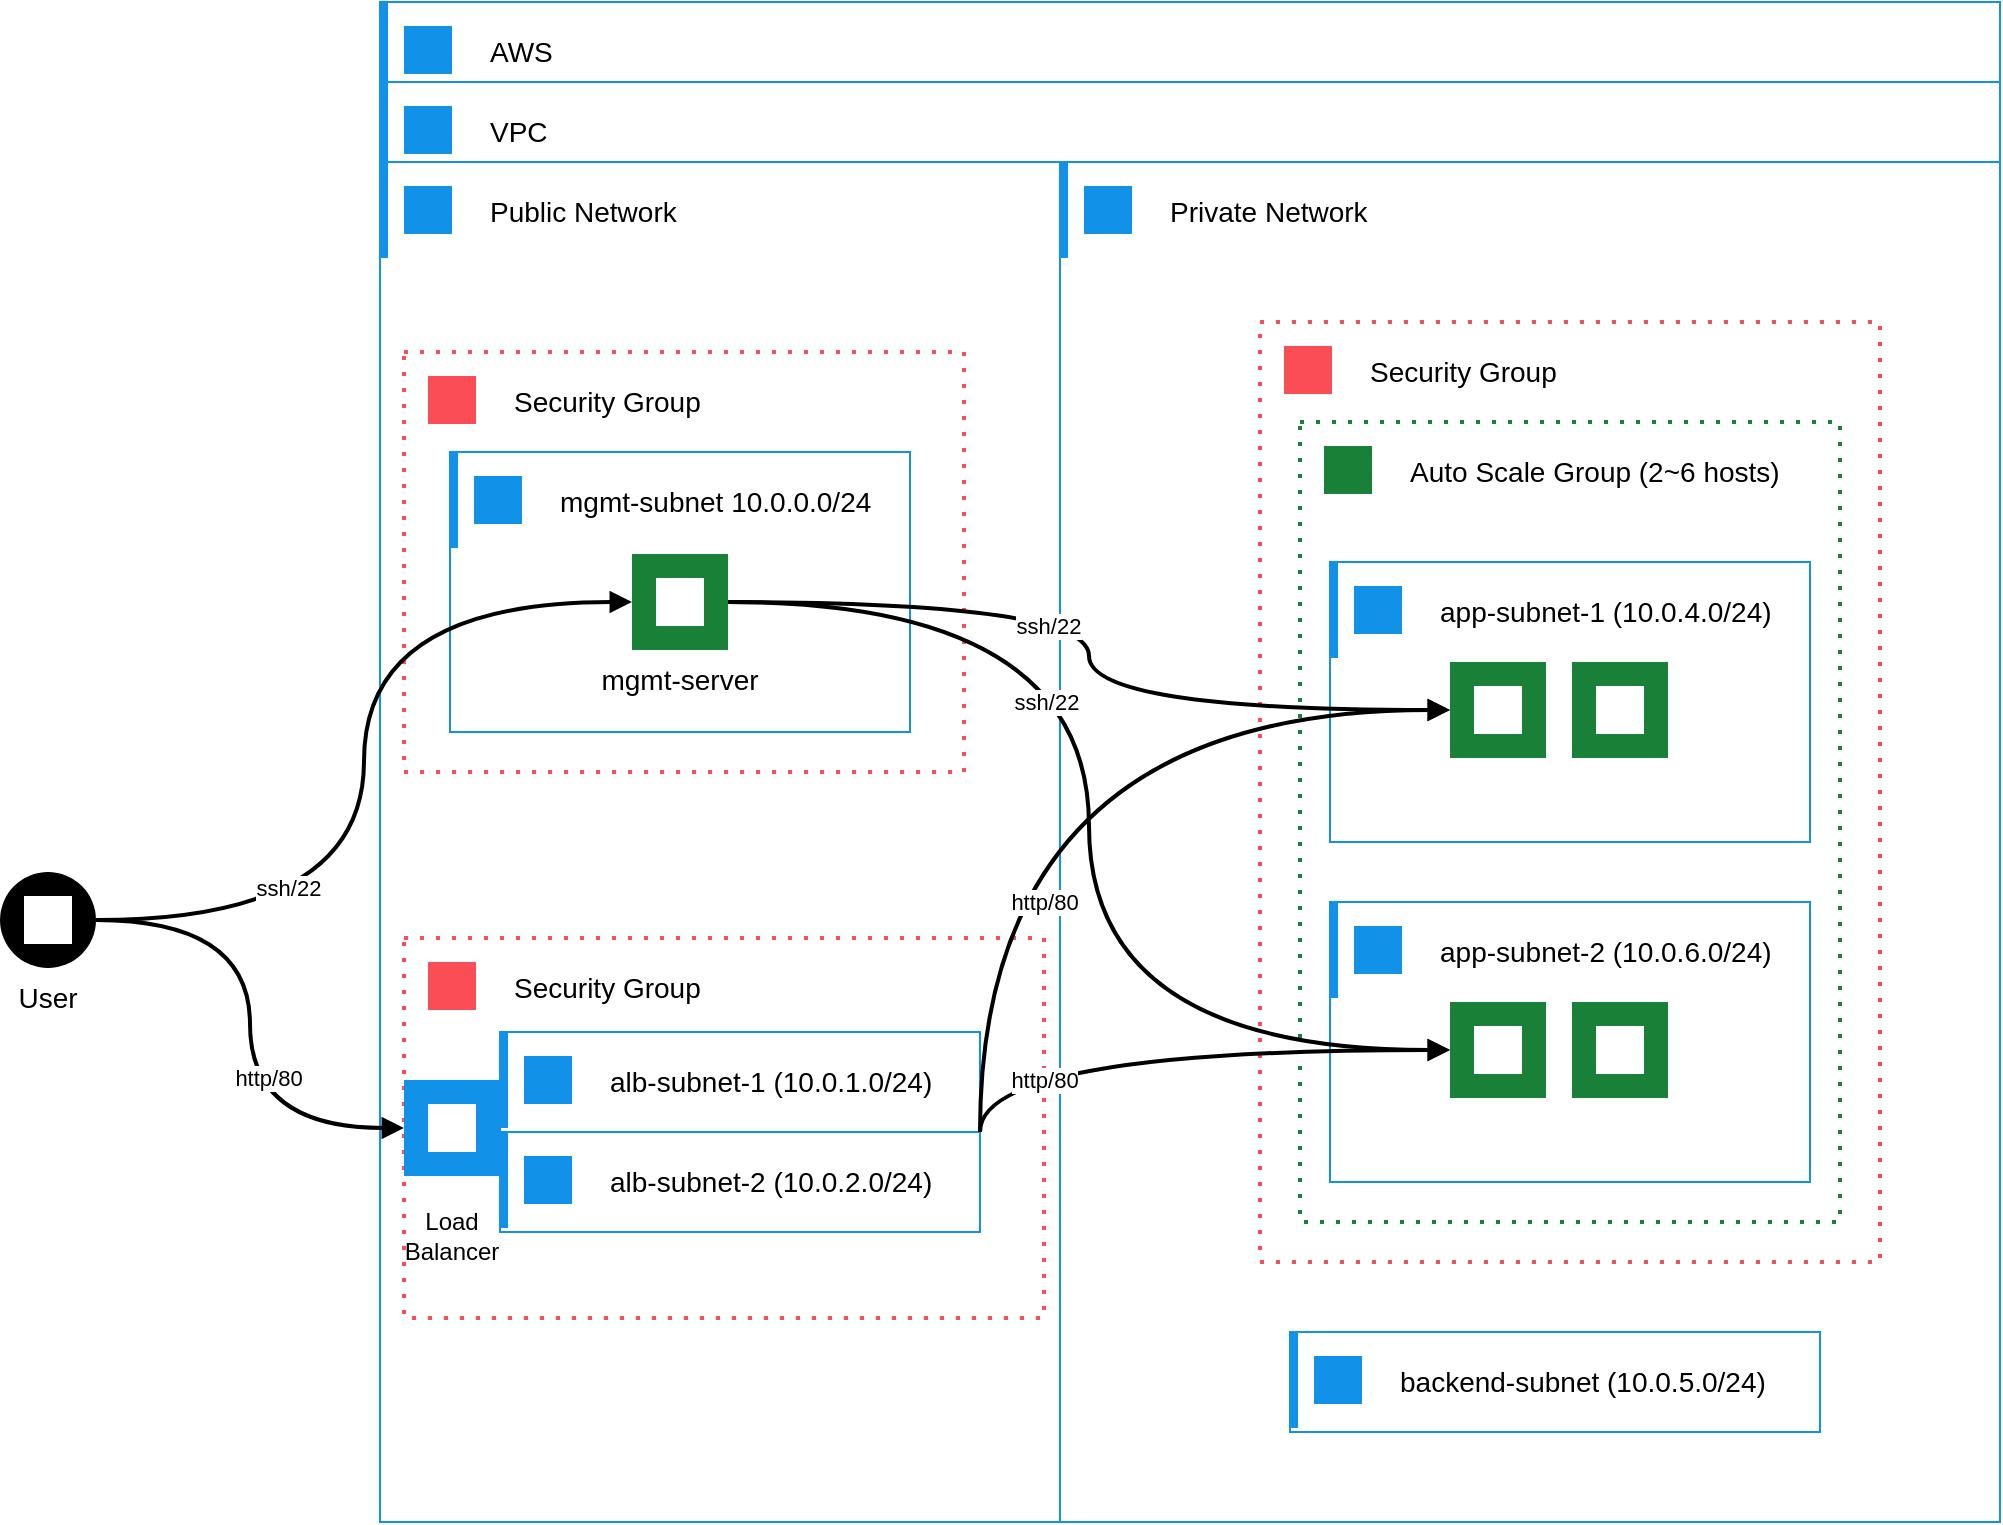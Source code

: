 <mxfile version="26.0.4">
  <diagram name="Page-1" id="7roNWF1qpoUNGFxGU0f3">
    <mxGraphModel dx="2092" dy="888" grid="1" gridSize="10" guides="1" tooltips="1" connect="1" arrows="1" fold="1" page="1" pageScale="1" pageWidth="850" pageHeight="1100" math="0" shadow="0" adaptiveColors="none">
      <root>
        <mxCell id="0" />
        <mxCell id="1" parent="0" />
        <mxCell id="PQe1bKcJ9zIPUSs3W7Ri-1" value="" style="container=1;collapsible=0;expand=0;recursiveResize=0;html=1;whiteSpace=wrap;strokeColor=#1192E8;fillColor=none;strokeWidth=1" parent="1" vertex="1">
          <mxGeometry x="160" y="80" width="810" height="760" as="geometry" />
        </mxCell>
        <mxCell id="PQe1bKcJ9zIPUSs3W7Ri-2" value="AWS" style="shape=rect;fillColor=none;aspect=fixed;resizable=0;labelPosition=right;verticalLabelPosition=middle;align=left;verticalAlign=middle;strokeColor=none;part=1;spacingLeft=5;fontSize=14;" parent="PQe1bKcJ9zIPUSs3W7Ri-1" vertex="1">
          <mxGeometry width="48" height="48" relative="1" as="geometry" />
        </mxCell>
        <mxCell id="PQe1bKcJ9zIPUSs3W7Ri-3" value="" style="fillColor=#1192E8;shape=mxgraph.ibm_cloud.ibm-cloud;strokeColor=none;dashed=0;outlineConnect=0;html=1;labelPosition=center;verticalLabelPosition=bottom;verticalAlign=top;part=1;movable=0;resizable=0;rotatable=0;" parent="PQe1bKcJ9zIPUSs3W7Ri-2" vertex="1">
          <mxGeometry width="24" height="24" relative="1" as="geometry">
            <mxPoint x="12" y="12" as="offset" />
          </mxGeometry>
        </mxCell>
        <mxCell id="PQe1bKcJ9zIPUSs3W7Ri-5" value="" style="container=1;collapsible=0;expand=0;recursiveResize=0;html=1;whiteSpace=wrap;strokeColor=#1192E8;fillColor=none;strokeWidth=1" parent="PQe1bKcJ9zIPUSs3W7Ri-1" vertex="1">
          <mxGeometry y="40" width="810" height="720" as="geometry" />
        </mxCell>
        <mxCell id="PQe1bKcJ9zIPUSs3W7Ri-13" value="" style="container=1;collapsible=0;expand=0;recursiveResize=0;html=1;whiteSpace=wrap;strokeColor=#1192E8;fillColor=none;strokeWidth=1" parent="PQe1bKcJ9zIPUSs3W7Ri-5" vertex="1">
          <mxGeometry y="40" width="340" height="680" as="geometry" />
        </mxCell>
        <mxCell id="PQe1bKcJ9zIPUSs3W7Ri-14" value="Public Network" style="shape=rect;fillColor=none;aspect=fixed;resizable=0;labelPosition=right;verticalLabelPosition=middle;align=left;verticalAlign=middle;strokeColor=none;part=1;spacingLeft=5;fontSize=14;" parent="PQe1bKcJ9zIPUSs3W7Ri-13" vertex="1">
          <mxGeometry width="48" height="48" relative="1" as="geometry" />
        </mxCell>
        <mxCell id="PQe1bKcJ9zIPUSs3W7Ri-15" value="" style="fillColor=#1192E8;shape=mxgraph.ibm_cloud.network--public;strokeColor=none;dashed=0;outlineConnect=0;html=1;labelPosition=center;verticalLabelPosition=bottom;verticalAlign=top;part=1;movable=0;resizable=0;rotatable=0;" parent="PQe1bKcJ9zIPUSs3W7Ri-14" vertex="1">
          <mxGeometry width="24" height="24" relative="1" as="geometry">
            <mxPoint x="12" y="12" as="offset" />
          </mxGeometry>
        </mxCell>
        <mxCell id="PQe1bKcJ9zIPUSs3W7Ri-16" value="" style="shape=rect;fillColor=#1192E8;aspect=fixed;resizable=0;labelPosition=right;verticalLabelPosition=middle;align=left;verticalAlign=middle;strokeColor=none;part=1;spacingLeft=5;fontSize=14;" parent="PQe1bKcJ9zIPUSs3W7Ri-13" vertex="1">
          <mxGeometry width="4" height="48" relative="1" as="geometry" />
        </mxCell>
        <mxCell id="PQe1bKcJ9zIPUSs3W7Ri-6" value="VPC" style="shape=rect;fillColor=none;aspect=fixed;resizable=0;labelPosition=right;verticalLabelPosition=middle;align=left;verticalAlign=middle;strokeColor=none;part=1;spacingLeft=5;fontSize=14;" parent="PQe1bKcJ9zIPUSs3W7Ri-5" vertex="1">
          <mxGeometry width="48" height="48" relative="1" as="geometry" />
        </mxCell>
        <mxCell id="PQe1bKcJ9zIPUSs3W7Ri-7" value="" style="fillColor=#1192E8;shape=mxgraph.ibm_cloud.ibm-cloud--vpc;strokeColor=none;dashed=0;outlineConnect=0;html=1;labelPosition=center;verticalLabelPosition=bottom;verticalAlign=top;part=1;movable=0;resizable=0;rotatable=0;" parent="PQe1bKcJ9zIPUSs3W7Ri-6" vertex="1">
          <mxGeometry width="24" height="24" relative="1" as="geometry">
            <mxPoint x="12" y="12" as="offset" />
          </mxGeometry>
        </mxCell>
        <mxCell id="PQe1bKcJ9zIPUSs3W7Ri-8" value="" style="shape=rect;fillColor=#1192E8;aspect=fixed;resizable=0;labelPosition=right;verticalLabelPosition=middle;align=left;verticalAlign=middle;strokeColor=none;part=1;spacingLeft=5;fontSize=14;" parent="PQe1bKcJ9zIPUSs3W7Ri-5" vertex="1">
          <mxGeometry width="4" height="48" relative="1" as="geometry" />
        </mxCell>
        <mxCell id="PQe1bKcJ9zIPUSs3W7Ri-17" value="" style="container=1;collapsible=0;expand=0;recursiveResize=0;html=1;whiteSpace=wrap;strokeColor=#1192E8;fillColor=none;strokeWidth=1" parent="PQe1bKcJ9zIPUSs3W7Ri-5" vertex="1">
          <mxGeometry x="340" y="40" width="470" height="680" as="geometry" />
        </mxCell>
        <mxCell id="PQe1bKcJ9zIPUSs3W7Ri-18" value="Private Network" style="shape=rect;fillColor=none;aspect=fixed;resizable=0;labelPosition=right;verticalLabelPosition=middle;align=left;verticalAlign=middle;strokeColor=none;part=1;spacingLeft=5;fontSize=14;" parent="PQe1bKcJ9zIPUSs3W7Ri-17" vertex="1">
          <mxGeometry width="48" height="48" relative="1" as="geometry" />
        </mxCell>
        <mxCell id="PQe1bKcJ9zIPUSs3W7Ri-19" value="" style="fillColor=#1192E8;shape=mxgraph.ibm_cloud.network--enterprise;strokeColor=none;dashed=0;outlineConnect=0;html=1;labelPosition=center;verticalLabelPosition=bottom;verticalAlign=top;part=1;movable=0;resizable=0;rotatable=0;" parent="PQe1bKcJ9zIPUSs3W7Ri-18" vertex="1">
          <mxGeometry width="24" height="24" relative="1" as="geometry">
            <mxPoint x="12" y="12" as="offset" />
          </mxGeometry>
        </mxCell>
        <mxCell id="PQe1bKcJ9zIPUSs3W7Ri-20" value="" style="shape=rect;fillColor=#1192E8;aspect=fixed;resizable=0;labelPosition=right;verticalLabelPosition=middle;align=left;verticalAlign=middle;strokeColor=none;part=1;spacingLeft=5;fontSize=14;" parent="PQe1bKcJ9zIPUSs3W7Ri-17" vertex="1">
          <mxGeometry width="4" height="48" relative="1" as="geometry" />
        </mxCell>
        <mxCell id="PQe1bKcJ9zIPUSs3W7Ri-111" value="" style="container=1;collapsible=0;expand=0;recursiveResize=0;html=1;whiteSpace=wrap;strokeColor=#FA4D56;fillColor=none;dashed=1;dashPattern=1 3;strokeWidth=2" parent="PQe1bKcJ9zIPUSs3W7Ri-17" vertex="1">
          <mxGeometry x="-328" y="388" width="320" height="190" as="geometry" />
        </mxCell>
        <mxCell id="PQe1bKcJ9zIPUSs3W7Ri-112" value="Security Group" style="shape=rect;fillColor=none;aspect=fixed;resizable=0;labelPosition=right;verticalLabelPosition=middle;align=left;verticalAlign=middle;strokeColor=none;part=1;spacingLeft=5;fontSize=14;" parent="PQe1bKcJ9zIPUSs3W7Ri-111" vertex="1">
          <mxGeometry width="48" height="48" relative="1" as="geometry" />
        </mxCell>
        <mxCell id="PQe1bKcJ9zIPUSs3W7Ri-113" value="" style="fillColor=#FA4D56;shape=mxgraph.ibm_cloud.group--security;strokeColor=none;dashed=0;outlineConnect=0;html=1;labelPosition=center;verticalLabelPosition=bottom;verticalAlign=top;part=1;movable=0;resizable=0;rotatable=0;" parent="PQe1bKcJ9zIPUSs3W7Ri-112" vertex="1">
          <mxGeometry width="24" height="24" relative="1" as="geometry">
            <mxPoint x="12" y="12" as="offset" />
          </mxGeometry>
        </mxCell>
        <mxCell id="PQe1bKcJ9zIPUSs3W7Ri-55" value="Load Balancer" style="text;html=1;align=center;verticalAlign=middle;whiteSpace=wrap;rounded=0;" parent="PQe1bKcJ9zIPUSs3W7Ri-111" vertex="1">
          <mxGeometry x="-6" y="134" width="60" height="30" as="geometry" />
        </mxCell>
        <mxCell id="PQe1bKcJ9zIPUSs3W7Ri-108" value="" style="container=1;collapsible=0;expand=0;recursiveResize=0;html=1;whiteSpace=wrap;strokeColor=#FA4D56;fillColor=none;dashed=1;dashPattern=1 3;strokeWidth=2" parent="PQe1bKcJ9zIPUSs3W7Ri-17" vertex="1">
          <mxGeometry x="-328" y="95" width="280" height="210" as="geometry" />
        </mxCell>
        <mxCell id="PQe1bKcJ9zIPUSs3W7Ri-109" value="Security Group" style="shape=rect;fillColor=none;aspect=fixed;resizable=0;labelPosition=right;verticalLabelPosition=middle;align=left;verticalAlign=middle;strokeColor=none;part=1;spacingLeft=5;fontSize=14;" parent="PQe1bKcJ9zIPUSs3W7Ri-108" vertex="1">
          <mxGeometry width="48" height="48" relative="1" as="geometry" />
        </mxCell>
        <mxCell id="PQe1bKcJ9zIPUSs3W7Ri-110" value="" style="fillColor=#FA4D56;shape=mxgraph.ibm_cloud.group--security;strokeColor=none;dashed=0;outlineConnect=0;html=1;labelPosition=center;verticalLabelPosition=bottom;verticalAlign=top;part=1;movable=0;resizable=0;rotatable=0;" parent="PQe1bKcJ9zIPUSs3W7Ri-109" vertex="1">
          <mxGeometry width="24" height="24" relative="1" as="geometry">
            <mxPoint x="12" y="12" as="offset" />
          </mxGeometry>
        </mxCell>
        <mxCell id="PQe1bKcJ9zIPUSs3W7Ri-25" value="" style="container=1;collapsible=0;expand=0;recursiveResize=0;html=1;whiteSpace=wrap;strokeColor=#1192E8;fillColor=none;strokeWidth=1" parent="PQe1bKcJ9zIPUSs3W7Ri-108" vertex="1">
          <mxGeometry x="23" y="50" width="230" height="140" as="geometry" />
        </mxCell>
        <mxCell id="PQe1bKcJ9zIPUSs3W7Ri-26" value="mgmt-subnet 10.0.0.0/24" style="shape=rect;fillColor=none;aspect=fixed;resizable=0;labelPosition=right;verticalLabelPosition=middle;align=left;verticalAlign=middle;strokeColor=none;part=1;spacingLeft=5;fontSize=14;" parent="PQe1bKcJ9zIPUSs3W7Ri-25" vertex="1">
          <mxGeometry width="48" height="48" relative="1" as="geometry" />
        </mxCell>
        <mxCell id="PQe1bKcJ9zIPUSs3W7Ri-27" value="" style="fillColor=#1192E8;shape=mxgraph.ibm_cloud.ibm-cloud--subnets;strokeColor=none;dashed=0;outlineConnect=0;html=1;labelPosition=center;verticalLabelPosition=bottom;verticalAlign=top;part=1;movable=0;resizable=0;rotatable=0;" parent="PQe1bKcJ9zIPUSs3W7Ri-26" vertex="1">
          <mxGeometry width="24" height="24" relative="1" as="geometry">
            <mxPoint x="12" y="12" as="offset" />
          </mxGeometry>
        </mxCell>
        <mxCell id="PQe1bKcJ9zIPUSs3W7Ri-28" value="" style="shape=rect;fillColor=#1192E8;aspect=fixed;resizable=0;labelPosition=right;verticalLabelPosition=middle;align=left;verticalAlign=middle;strokeColor=none;part=1;spacingLeft=5;fontSize=14;" parent="PQe1bKcJ9zIPUSs3W7Ri-25" vertex="1">
          <mxGeometry width="4" height="48" relative="1" as="geometry" />
        </mxCell>
        <mxCell id="PQe1bKcJ9zIPUSs3W7Ri-77" value="mgmt-server" style="shape=rect;fillColor=#198038;aspect=fixed;resizable=0;labelPosition=center;verticalLabelPosition=bottom;align=center;verticalAlign=top;strokeColor=none;fontSize=14;" parent="PQe1bKcJ9zIPUSs3W7Ri-25" vertex="1">
          <mxGeometry x="91" y="51" width="48" height="48" as="geometry" />
        </mxCell>
        <mxCell id="PQe1bKcJ9zIPUSs3W7Ri-78" value="" style="fillColor=#ffffff;strokeColor=none;dashed=0;outlineConnect=0;html=1;labelPosition=center;verticalLabelPosition=bottom;verticalAlign=top;part=1;movable=0;resizable=0;rotatable=0;shape=mxgraph.ibm_cloud.ibm-cloud--virtual-server-vpc" parent="PQe1bKcJ9zIPUSs3W7Ri-77" vertex="1">
          <mxGeometry width="24" height="24" relative="1" as="geometry">
            <mxPoint x="12" y="12" as="offset" />
          </mxGeometry>
        </mxCell>
        <mxCell id="PQe1bKcJ9zIPUSs3W7Ri-53" value="" style="shape=rect;fillColor=#1192E8;aspect=fixed;resizable=0;labelPosition=center;verticalLabelPosition=bottom;align=center;verticalAlign=top;strokeColor=none;fontSize=14;rotation=-90;" parent="PQe1bKcJ9zIPUSs3W7Ri-17" vertex="1">
          <mxGeometry x="-328" y="459" width="48" height="48" as="geometry" />
        </mxCell>
        <mxCell id="PQe1bKcJ9zIPUSs3W7Ri-54" value="" style="fillColor=#ffffff;strokeColor=none;dashed=0;outlineConnect=0;html=1;labelPosition=center;verticalLabelPosition=bottom;verticalAlign=top;part=1;movable=0;resizable=0;rotatable=0;shape=mxgraph.ibm_cloud.load-balancer--application;rotation=-90;" parent="PQe1bKcJ9zIPUSs3W7Ri-53" vertex="1">
          <mxGeometry width="24" height="24" relative="1" as="geometry">
            <mxPoint x="12" y="12" as="offset" />
          </mxGeometry>
        </mxCell>
        <mxCell id="PQe1bKcJ9zIPUSs3W7Ri-21" value="" style="container=1;collapsible=0;expand=0;recursiveResize=0;html=1;whiteSpace=wrap;strokeColor=#1192E8;fillColor=none;strokeWidth=1" parent="PQe1bKcJ9zIPUSs3W7Ri-17" vertex="1">
          <mxGeometry x="-280" y="435" width="240" height="50" as="geometry" />
        </mxCell>
        <mxCell id="PQe1bKcJ9zIPUSs3W7Ri-22" value="alb-subnet-1 (10.0.1.0/24)" style="shape=rect;fillColor=none;aspect=fixed;resizable=0;labelPosition=right;verticalLabelPosition=middle;align=left;verticalAlign=middle;strokeColor=none;part=1;spacingLeft=5;fontSize=14;" parent="PQe1bKcJ9zIPUSs3W7Ri-21" vertex="1">
          <mxGeometry width="48" height="48" relative="1" as="geometry" />
        </mxCell>
        <mxCell id="PQe1bKcJ9zIPUSs3W7Ri-23" value="" style="fillColor=#1192E8;shape=mxgraph.ibm_cloud.ibm-cloud--subnets;strokeColor=none;dashed=0;outlineConnect=0;html=1;labelPosition=center;verticalLabelPosition=bottom;verticalAlign=top;part=1;movable=0;resizable=0;rotatable=0;" parent="PQe1bKcJ9zIPUSs3W7Ri-22" vertex="1">
          <mxGeometry width="24" height="24" relative="1" as="geometry">
            <mxPoint x="12" y="12" as="offset" />
          </mxGeometry>
        </mxCell>
        <mxCell id="PQe1bKcJ9zIPUSs3W7Ri-24" value="" style="shape=rect;fillColor=#1192E8;aspect=fixed;resizable=0;labelPosition=right;verticalLabelPosition=middle;align=left;verticalAlign=middle;strokeColor=none;part=1;spacingLeft=5;fontSize=14;" parent="PQe1bKcJ9zIPUSs3W7Ri-21" vertex="1">
          <mxGeometry width="4" height="48" relative="1" as="geometry" />
        </mxCell>
        <mxCell id="PQe1bKcJ9zIPUSs3W7Ri-9" value="" style="container=1;collapsible=0;expand=0;recursiveResize=0;html=1;whiteSpace=wrap;strokeColor=#1192E8;fillColor=none;strokeWidth=1" parent="PQe1bKcJ9zIPUSs3W7Ri-17" vertex="1">
          <mxGeometry x="-280" y="485" width="240" height="50" as="geometry" />
        </mxCell>
        <mxCell id="PQe1bKcJ9zIPUSs3W7Ri-10" value="alb-subnet-2 (10.0.2.0/24)" style="shape=rect;fillColor=none;aspect=fixed;resizable=0;labelPosition=right;verticalLabelPosition=middle;align=left;verticalAlign=middle;strokeColor=none;part=1;spacingLeft=5;fontSize=14;" parent="PQe1bKcJ9zIPUSs3W7Ri-9" vertex="1">
          <mxGeometry width="48" height="48" relative="1" as="geometry" />
        </mxCell>
        <mxCell id="PQe1bKcJ9zIPUSs3W7Ri-11" value="" style="fillColor=#1192E8;shape=mxgraph.ibm_cloud.ibm-cloud--subnets;strokeColor=none;dashed=0;outlineConnect=0;html=1;labelPosition=center;verticalLabelPosition=bottom;verticalAlign=top;part=1;movable=0;resizable=0;rotatable=0;" parent="PQe1bKcJ9zIPUSs3W7Ri-10" vertex="1">
          <mxGeometry width="24" height="24" relative="1" as="geometry">
            <mxPoint x="12" y="12" as="offset" />
          </mxGeometry>
        </mxCell>
        <mxCell id="PQe1bKcJ9zIPUSs3W7Ri-12" value="" style="shape=rect;fillColor=#1192E8;aspect=fixed;resizable=0;labelPosition=right;verticalLabelPosition=middle;align=left;verticalAlign=middle;strokeColor=none;part=1;spacingLeft=5;fontSize=14;" parent="PQe1bKcJ9zIPUSs3W7Ri-9" vertex="1">
          <mxGeometry width="4" height="48" relative="1" as="geometry" />
        </mxCell>
        <mxCell id="8X_C14jSMLgq-pkSq3gb-5" value="" style="container=1;collapsible=0;expand=0;recursiveResize=0;html=1;whiteSpace=wrap;strokeColor=#FA4D56;fillColor=none;dashed=1;dashPattern=1 3;strokeWidth=2" parent="PQe1bKcJ9zIPUSs3W7Ri-17" vertex="1">
          <mxGeometry x="100" y="80" width="310" height="470" as="geometry" />
        </mxCell>
        <mxCell id="8X_C14jSMLgq-pkSq3gb-6" value="Security Group" style="shape=rect;fillColor=none;aspect=fixed;resizable=0;labelPosition=right;verticalLabelPosition=middle;align=left;verticalAlign=middle;strokeColor=none;part=1;spacingLeft=5;fontSize=14;" parent="8X_C14jSMLgq-pkSq3gb-5" vertex="1">
          <mxGeometry width="48" height="48" relative="1" as="geometry" />
        </mxCell>
        <mxCell id="8X_C14jSMLgq-pkSq3gb-7" value="" style="fillColor=#FA4D56;shape=mxgraph.ibm_cloud.group--security;strokeColor=none;dashed=0;outlineConnect=0;html=1;labelPosition=center;verticalLabelPosition=bottom;verticalAlign=top;part=1;movable=0;resizable=0;rotatable=0;" parent="8X_C14jSMLgq-pkSq3gb-6" vertex="1">
          <mxGeometry width="24" height="24" relative="1" as="geometry">
            <mxPoint x="12" y="12" as="offset" />
          </mxGeometry>
        </mxCell>
        <mxCell id="8X_C14jSMLgq-pkSq3gb-8" value="" style="container=1;collapsible=0;expand=0;recursiveResize=0;html=1;whiteSpace=wrap;strokeColor=#198038;fillColor=none;dashed=1;dashPattern=1 3;strokeWidth=2" parent="8X_C14jSMLgq-pkSq3gb-5" vertex="1">
          <mxGeometry x="20" y="50" width="270" height="400" as="geometry" />
        </mxCell>
        <mxCell id="8X_C14jSMLgq-pkSq3gb-9" value="Auto Scale Group (2~6 hosts)" style="shape=rect;fillColor=none;aspect=fixed;resizable=0;labelPosition=right;verticalLabelPosition=middle;align=left;verticalAlign=middle;strokeColor=none;part=1;spacingLeft=5;fontSize=14;" parent="8X_C14jSMLgq-pkSq3gb-8" vertex="1">
          <mxGeometry width="48" height="48" relative="1" as="geometry" />
        </mxCell>
        <mxCell id="8X_C14jSMLgq-pkSq3gb-10" value="" style="fillColor=#198038;shape=mxgraph.ibm_cloud.autoscaling;strokeColor=none;dashed=0;outlineConnect=0;html=1;labelPosition=center;verticalLabelPosition=bottom;verticalAlign=top;part=1;movable=0;resizable=0;rotatable=0;" parent="8X_C14jSMLgq-pkSq3gb-9" vertex="1">
          <mxGeometry width="24" height="24" relative="1" as="geometry">
            <mxPoint x="12" y="12" as="offset" />
          </mxGeometry>
        </mxCell>
        <mxCell id="8X_C14jSMLgq-pkSq3gb-37" value="" style="container=1;collapsible=0;expand=0;recursiveResize=0;html=1;whiteSpace=wrap;strokeColor=#1192E8;fillColor=none;strokeWidth=1" parent="8X_C14jSMLgq-pkSq3gb-8" vertex="1">
          <mxGeometry x="15" y="70" width="240" height="140" as="geometry" />
        </mxCell>
        <mxCell id="8X_C14jSMLgq-pkSq3gb-38" value="app-subnet-1 (10.0.4.0/24)" style="shape=rect;fillColor=none;aspect=fixed;resizable=0;labelPosition=right;verticalLabelPosition=middle;align=left;verticalAlign=middle;strokeColor=none;part=1;spacingLeft=5;fontSize=14;" parent="8X_C14jSMLgq-pkSq3gb-37" vertex="1">
          <mxGeometry width="48" height="48" relative="1" as="geometry" />
        </mxCell>
        <mxCell id="8X_C14jSMLgq-pkSq3gb-39" value="" style="fillColor=#1192E8;shape=mxgraph.ibm_cloud.ibm-cloud--subnets;strokeColor=none;dashed=0;outlineConnect=0;html=1;labelPosition=center;verticalLabelPosition=bottom;verticalAlign=top;part=1;movable=0;resizable=0;rotatable=0;" parent="8X_C14jSMLgq-pkSq3gb-38" vertex="1">
          <mxGeometry width="24" height="24" relative="1" as="geometry">
            <mxPoint x="12" y="12" as="offset" />
          </mxGeometry>
        </mxCell>
        <mxCell id="8X_C14jSMLgq-pkSq3gb-40" value="" style="shape=rect;fillColor=#1192E8;aspect=fixed;resizable=0;labelPosition=right;verticalLabelPosition=middle;align=left;verticalAlign=middle;strokeColor=none;part=1;spacingLeft=5;fontSize=14;" parent="8X_C14jSMLgq-pkSq3gb-37" vertex="1">
          <mxGeometry width="4" height="48" relative="1" as="geometry" />
        </mxCell>
        <mxCell id="8X_C14jSMLgq-pkSq3gb-11" value="" style="shape=rect;fillColor=#198038;aspect=fixed;resizable=0;labelPosition=center;verticalLabelPosition=bottom;align=center;verticalAlign=top;strokeColor=none;fontSize=14;" parent="8X_C14jSMLgq-pkSq3gb-37" vertex="1">
          <mxGeometry x="60" y="50" width="48" height="48" as="geometry" />
        </mxCell>
        <mxCell id="8X_C14jSMLgq-pkSq3gb-12" value="" style="fillColor=#ffffff;strokeColor=none;dashed=0;outlineConnect=0;html=1;labelPosition=center;verticalLabelPosition=bottom;verticalAlign=top;part=1;movable=0;resizable=0;rotatable=0;shape=mxgraph.ibm_cloud.ibm-cloud--virtual-server-vpc" parent="8X_C14jSMLgq-pkSq3gb-11" vertex="1">
          <mxGeometry width="24" height="24" relative="1" as="geometry">
            <mxPoint x="12" y="12" as="offset" />
          </mxGeometry>
        </mxCell>
        <mxCell id="8X_C14jSMLgq-pkSq3gb-15" value="" style="shape=rect;fillColor=#198038;aspect=fixed;resizable=0;labelPosition=center;verticalLabelPosition=bottom;align=center;verticalAlign=top;strokeColor=none;fontSize=14;" parent="8X_C14jSMLgq-pkSq3gb-37" vertex="1">
          <mxGeometry x="121" y="50" width="48" height="48" as="geometry" />
        </mxCell>
        <mxCell id="8X_C14jSMLgq-pkSq3gb-16" value="" style="fillColor=#ffffff;strokeColor=none;dashed=0;outlineConnect=0;html=1;labelPosition=center;verticalLabelPosition=bottom;verticalAlign=top;part=1;movable=0;resizable=0;rotatable=0;shape=mxgraph.ibm_cloud.ibm-cloud--virtual-server-vpc" parent="8X_C14jSMLgq-pkSq3gb-15" vertex="1">
          <mxGeometry width="24" height="24" relative="1" as="geometry">
            <mxPoint x="12" y="12" as="offset" />
          </mxGeometry>
        </mxCell>
        <mxCell id="8X_C14jSMLgq-pkSq3gb-99" value="" style="container=1;collapsible=0;expand=0;recursiveResize=0;html=1;whiteSpace=wrap;strokeColor=#1192E8;fillColor=none;strokeWidth=1" parent="8X_C14jSMLgq-pkSq3gb-8" vertex="1">
          <mxGeometry x="15" y="240" width="240" height="140" as="geometry" />
        </mxCell>
        <mxCell id="8X_C14jSMLgq-pkSq3gb-100" value="app-subnet-2 (10.0.6.0/24)" style="shape=rect;fillColor=none;aspect=fixed;resizable=0;labelPosition=right;verticalLabelPosition=middle;align=left;verticalAlign=middle;strokeColor=none;part=1;spacingLeft=5;fontSize=14;" parent="8X_C14jSMLgq-pkSq3gb-99" vertex="1">
          <mxGeometry width="48" height="48" relative="1" as="geometry" />
        </mxCell>
        <mxCell id="8X_C14jSMLgq-pkSq3gb-101" value="" style="fillColor=#1192E8;shape=mxgraph.ibm_cloud.ibm-cloud--subnets;strokeColor=none;dashed=0;outlineConnect=0;html=1;labelPosition=center;verticalLabelPosition=bottom;verticalAlign=top;part=1;movable=0;resizable=0;rotatable=0;" parent="8X_C14jSMLgq-pkSq3gb-100" vertex="1">
          <mxGeometry width="24" height="24" relative="1" as="geometry">
            <mxPoint x="12" y="12" as="offset" />
          </mxGeometry>
        </mxCell>
        <mxCell id="8X_C14jSMLgq-pkSq3gb-102" value="" style="shape=rect;fillColor=#1192E8;aspect=fixed;resizable=0;labelPosition=right;verticalLabelPosition=middle;align=left;verticalAlign=middle;strokeColor=none;part=1;spacingLeft=5;fontSize=14;" parent="8X_C14jSMLgq-pkSq3gb-99" vertex="1">
          <mxGeometry width="4" height="48" relative="1" as="geometry" />
        </mxCell>
        <mxCell id="8X_C14jSMLgq-pkSq3gb-103" value="" style="shape=rect;fillColor=#198038;aspect=fixed;resizable=0;labelPosition=center;verticalLabelPosition=bottom;align=center;verticalAlign=top;strokeColor=none;fontSize=14;" parent="8X_C14jSMLgq-pkSq3gb-99" vertex="1">
          <mxGeometry x="60" y="50" width="48" height="48" as="geometry" />
        </mxCell>
        <mxCell id="8X_C14jSMLgq-pkSq3gb-104" value="" style="fillColor=#ffffff;strokeColor=none;dashed=0;outlineConnect=0;html=1;labelPosition=center;verticalLabelPosition=bottom;verticalAlign=top;part=1;movable=0;resizable=0;rotatable=0;shape=mxgraph.ibm_cloud.ibm-cloud--virtual-server-vpc" parent="8X_C14jSMLgq-pkSq3gb-103" vertex="1">
          <mxGeometry width="24" height="24" relative="1" as="geometry">
            <mxPoint x="12" y="12" as="offset" />
          </mxGeometry>
        </mxCell>
        <mxCell id="8X_C14jSMLgq-pkSq3gb-105" value="" style="shape=rect;fillColor=#198038;aspect=fixed;resizable=0;labelPosition=center;verticalLabelPosition=bottom;align=center;verticalAlign=top;strokeColor=none;fontSize=14;" parent="8X_C14jSMLgq-pkSq3gb-99" vertex="1">
          <mxGeometry x="121" y="50" width="48" height="48" as="geometry" />
        </mxCell>
        <mxCell id="8X_C14jSMLgq-pkSq3gb-106" value="" style="fillColor=#ffffff;strokeColor=none;dashed=0;outlineConnect=0;html=1;labelPosition=center;verticalLabelPosition=bottom;verticalAlign=top;part=1;movable=0;resizable=0;rotatable=0;shape=mxgraph.ibm_cloud.ibm-cloud--virtual-server-vpc" parent="8X_C14jSMLgq-pkSq3gb-105" vertex="1">
          <mxGeometry width="24" height="24" relative="1" as="geometry">
            <mxPoint x="12" y="12" as="offset" />
          </mxGeometry>
        </mxCell>
        <mxCell id="PQe1bKcJ9zIPUSs3W7Ri-80" value="" style="container=1;collapsible=0;expand=0;recursiveResize=0;html=1;whiteSpace=wrap;strokeColor=#1192E8;fillColor=none;strokeWidth=1" parent="PQe1bKcJ9zIPUSs3W7Ri-17" vertex="1">
          <mxGeometry x="115" y="585" width="265" height="50" as="geometry" />
        </mxCell>
        <mxCell id="PQe1bKcJ9zIPUSs3W7Ri-81" value="backend-subnet (10.0.5.0/24)" style="shape=rect;fillColor=none;aspect=fixed;resizable=0;labelPosition=right;verticalLabelPosition=middle;align=left;verticalAlign=middle;strokeColor=none;part=1;spacingLeft=5;fontSize=14;" parent="PQe1bKcJ9zIPUSs3W7Ri-80" vertex="1">
          <mxGeometry width="48" height="48" relative="1" as="geometry" />
        </mxCell>
        <mxCell id="PQe1bKcJ9zIPUSs3W7Ri-82" value="" style="fillColor=#1192E8;shape=mxgraph.ibm_cloud.ibm-cloud--subnets;strokeColor=none;dashed=0;outlineConnect=0;html=1;labelPosition=center;verticalLabelPosition=bottom;verticalAlign=top;part=1;movable=0;resizable=0;rotatable=0;" parent="PQe1bKcJ9zIPUSs3W7Ri-81" vertex="1">
          <mxGeometry width="24" height="24" relative="1" as="geometry">
            <mxPoint x="12" y="12" as="offset" />
          </mxGeometry>
        </mxCell>
        <mxCell id="PQe1bKcJ9zIPUSs3W7Ri-83" value="" style="shape=rect;fillColor=#1192E8;aspect=fixed;resizable=0;labelPosition=right;verticalLabelPosition=middle;align=left;verticalAlign=middle;strokeColor=none;part=1;spacingLeft=5;fontSize=14;" parent="PQe1bKcJ9zIPUSs3W7Ri-80" vertex="1">
          <mxGeometry width="4" height="48" relative="1" as="geometry" />
        </mxCell>
        <mxCell id="O5wpfKrNEk4fxYHZwdj1-3" value="" style="html=1;labelBackgroundColor=#ffffff;jettySize=auto;orthogonalLoop=1;fontSize=14;rounded=0;jumpStyle=gap;edgeStyle=orthogonalEdgeStyle;startArrow=none;endArrow=block;strokeWidth=2;endFill=1;exitX=1;exitY=0;exitDx=0;exitDy=0;entryX=0;entryY=0.5;entryDx=0;entryDy=0;curved=1;" edge="1" parent="PQe1bKcJ9zIPUSs3W7Ri-17" source="PQe1bKcJ9zIPUSs3W7Ri-9" target="8X_C14jSMLgq-pkSq3gb-103">
          <mxGeometry width="48" height="48" relative="1" as="geometry">
            <mxPoint x="20" y="493" as="sourcePoint" />
            <mxPoint x="68" y="445" as="targetPoint" />
          </mxGeometry>
        </mxCell>
        <mxCell id="O5wpfKrNEk4fxYHZwdj1-10" value="http/80" style="edgeLabel;html=1;align=center;verticalAlign=middle;resizable=0;points=[];" vertex="1" connectable="0" parent="O5wpfKrNEk4fxYHZwdj1-3">
          <mxGeometry x="-0.364" y="1" relative="1" as="geometry">
            <mxPoint x="-15" y="16" as="offset" />
          </mxGeometry>
        </mxCell>
        <mxCell id="O5wpfKrNEk4fxYHZwdj1-13" value="" style="html=1;labelBackgroundColor=#ffffff;jettySize=auto;orthogonalLoop=1;fontSize=14;rounded=0;jumpStyle=gap;edgeStyle=orthogonalEdgeStyle;startArrow=none;endArrow=block;strokeWidth=2;endFill=1;exitX=1;exitY=0.5;exitDx=0;exitDy=0;entryX=0;entryY=0.5;entryDx=0;entryDy=0;curved=1;" edge="1" parent="PQe1bKcJ9zIPUSs3W7Ri-17" source="PQe1bKcJ9zIPUSs3W7Ri-77" target="8X_C14jSMLgq-pkSq3gb-103">
          <mxGeometry width="48" height="48" relative="1" as="geometry">
            <mxPoint x="-70" y="363" as="sourcePoint" />
            <mxPoint x="-22" y="315" as="targetPoint" />
          </mxGeometry>
        </mxCell>
        <mxCell id="O5wpfKrNEk4fxYHZwdj1-14" value="ssh/22" style="edgeLabel;html=1;align=center;verticalAlign=middle;resizable=0;points=[];" vertex="1" connectable="0" parent="O5wpfKrNEk4fxYHZwdj1-13">
          <mxGeometry x="-0.109" y="-4" relative="1" as="geometry">
            <mxPoint x="-18" y="-30" as="offset" />
          </mxGeometry>
        </mxCell>
        <mxCell id="O5wpfKrNEk4fxYHZwdj1-15" value="" style="html=1;labelBackgroundColor=#ffffff;jettySize=auto;orthogonalLoop=1;fontSize=14;rounded=0;jumpStyle=gap;edgeStyle=orthogonalEdgeStyle;startArrow=none;endArrow=block;strokeWidth=2;endFill=1;exitX=1;exitY=0;exitDx=0;exitDy=0;entryX=0;entryY=0.5;entryDx=0;entryDy=0;curved=1;" edge="1" parent="PQe1bKcJ9zIPUSs3W7Ri-17" source="PQe1bKcJ9zIPUSs3W7Ri-9" target="8X_C14jSMLgq-pkSq3gb-11">
          <mxGeometry width="48" height="48" relative="1" as="geometry">
            <mxPoint x="90" y="623" as="sourcePoint" />
            <mxPoint x="138" y="575" as="targetPoint" />
          </mxGeometry>
        </mxCell>
        <mxCell id="O5wpfKrNEk4fxYHZwdj1-16" value="http/80" style="edgeLabel;html=1;align=center;verticalAlign=middle;resizable=0;points=[];" vertex="1" connectable="0" parent="O5wpfKrNEk4fxYHZwdj1-15">
          <mxGeometry x="-0.471" y="-19" relative="1" as="geometry">
            <mxPoint x="13" y="3" as="offset" />
          </mxGeometry>
        </mxCell>
        <mxCell id="O5wpfKrNEk4fxYHZwdj1-17" value="" style="html=1;labelBackgroundColor=#ffffff;jettySize=auto;orthogonalLoop=1;fontSize=14;rounded=0;jumpStyle=gap;edgeStyle=orthogonalEdgeStyle;startArrow=none;endArrow=block;strokeWidth=2;endFill=1;exitX=1;exitY=0.5;exitDx=0;exitDy=0;entryX=0;entryY=0.5;entryDx=0;entryDy=0;curved=1;" edge="1" parent="PQe1bKcJ9zIPUSs3W7Ri-17" source="PQe1bKcJ9zIPUSs3W7Ri-77" target="8X_C14jSMLgq-pkSq3gb-11">
          <mxGeometry width="48" height="48" relative="1" as="geometry">
            <mxPoint x="-70" y="383" as="sourcePoint" />
            <mxPoint x="-22" y="335" as="targetPoint" />
          </mxGeometry>
        </mxCell>
        <mxCell id="O5wpfKrNEk4fxYHZwdj1-18" value="ssh/22" style="edgeLabel;html=1;align=center;verticalAlign=middle;resizable=0;points=[];" vertex="1" connectable="0" parent="O5wpfKrNEk4fxYHZwdj1-17">
          <mxGeometry x="-0.229" y="-12" relative="1" as="geometry">
            <mxPoint as="offset" />
          </mxGeometry>
        </mxCell>
        <mxCell id="PQe1bKcJ9zIPUSs3W7Ri-114" value="User" style="shape=ellipse;fillColor=#000000;aspect=fixed;resizable=0;labelPosition=center;verticalLabelPosition=bottom;align=center;verticalAlign=top;strokeColor=none;fontSize=14;" parent="PQe1bKcJ9zIPUSs3W7Ri-17" vertex="1">
          <mxGeometry x="-530" y="355" width="48" height="48" as="geometry" />
        </mxCell>
        <mxCell id="PQe1bKcJ9zIPUSs3W7Ri-115" value="" style="fillColor=#ffffff;strokeColor=none;dashed=0;outlineConnect=0;html=1;labelPosition=center;verticalLabelPosition=bottom;verticalAlign=top;part=1;movable=0;resizable=0;rotatable=0;shape=mxgraph.ibm_cloud.user" parent="PQe1bKcJ9zIPUSs3W7Ri-114" vertex="1">
          <mxGeometry width="24" height="24" relative="1" as="geometry">
            <mxPoint x="12" y="12" as="offset" />
          </mxGeometry>
        </mxCell>
        <mxCell id="O5wpfKrNEk4fxYHZwdj1-5" value="" style="html=1;labelBackgroundColor=#ffffff;jettySize=auto;orthogonalLoop=1;fontSize=14;rounded=0;jumpStyle=gap;edgeStyle=orthogonalEdgeStyle;startArrow=none;endArrow=block;strokeWidth=2;endFill=1;exitX=1;exitY=0.5;exitDx=0;exitDy=0;entryX=0;entryY=0.5;entryDx=0;entryDy=0;curved=1;" edge="1" parent="PQe1bKcJ9zIPUSs3W7Ri-17" source="PQe1bKcJ9zIPUSs3W7Ri-114" target="PQe1bKcJ9zIPUSs3W7Ri-111">
          <mxGeometry width="48" height="48" relative="1" as="geometry">
            <mxPoint x="-450" y="303" as="sourcePoint" />
            <mxPoint x="-402" y="255" as="targetPoint" />
          </mxGeometry>
        </mxCell>
        <mxCell id="O5wpfKrNEk4fxYHZwdj1-8" value="http/80" style="edgeLabel;html=1;align=center;verticalAlign=middle;resizable=0;points=[];" vertex="1" connectable="0" parent="O5wpfKrNEk4fxYHZwdj1-5">
          <mxGeometry x="0.209" y="9" relative="1" as="geometry">
            <mxPoint as="offset" />
          </mxGeometry>
        </mxCell>
        <mxCell id="O5wpfKrNEk4fxYHZwdj1-6" value="" style="html=1;labelBackgroundColor=#ffffff;jettySize=auto;orthogonalLoop=1;fontSize=14;rounded=0;jumpStyle=gap;edgeStyle=orthogonalEdgeStyle;startArrow=none;endArrow=block;strokeWidth=2;endFill=1;exitX=1;exitY=0.5;exitDx=0;exitDy=0;entryX=0;entryY=0.5;entryDx=0;entryDy=0;curved=1;" edge="1" parent="PQe1bKcJ9zIPUSs3W7Ri-17" source="PQe1bKcJ9zIPUSs3W7Ri-114" target="PQe1bKcJ9zIPUSs3W7Ri-77">
          <mxGeometry width="48" height="48" relative="1" as="geometry">
            <mxPoint x="-440" y="313" as="sourcePoint" />
            <mxPoint x="-392" y="265" as="targetPoint" />
          </mxGeometry>
        </mxCell>
        <mxCell id="O5wpfKrNEk4fxYHZwdj1-7" value="ssh/22" style="edgeLabel;html=1;align=center;verticalAlign=middle;resizable=0;points=[];" vertex="1" connectable="0" parent="O5wpfKrNEk4fxYHZwdj1-6">
          <mxGeometry x="-0.55" y="16" relative="1" as="geometry">
            <mxPoint as="offset" />
          </mxGeometry>
        </mxCell>
        <mxCell id="PQe1bKcJ9zIPUSs3W7Ri-4" value="" style="shape=rect;fillColor=#1192E8;aspect=fixed;resizable=0;labelPosition=right;verticalLabelPosition=middle;align=left;verticalAlign=middle;strokeColor=none;part=1;spacingLeft=5;fontSize=14;" parent="PQe1bKcJ9zIPUSs3W7Ri-1" vertex="1">
          <mxGeometry width="4" height="48" relative="1" as="geometry" />
        </mxCell>
      </root>
    </mxGraphModel>
  </diagram>
</mxfile>
